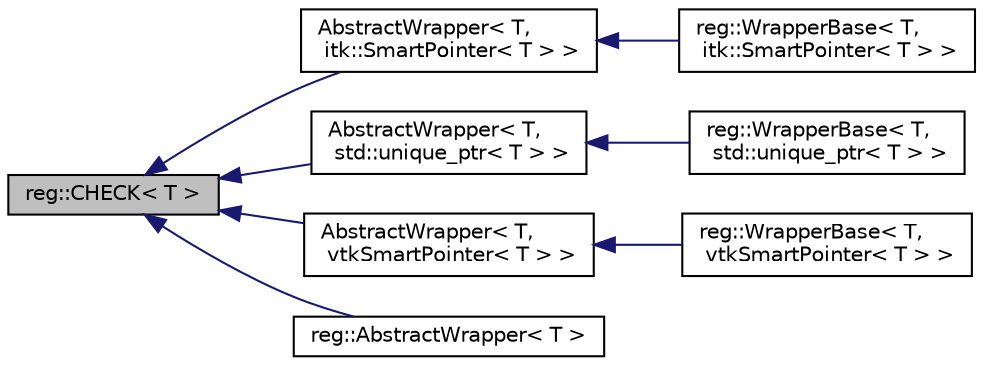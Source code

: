 digraph "reg::CHECK&lt; T &gt;"
{
  edge [fontname="Helvetica",fontsize="10",labelfontname="Helvetica",labelfontsize="10"];
  node [fontname="Helvetica",fontsize="10",shape=record];
  rankdir="LR";
  Node0 [label="reg::CHECK\< T \>",height=0.2,width=0.4,color="black", fillcolor="grey75", style="filled", fontcolor="black"];
  Node0 -> Node1 [dir="back",color="midnightblue",fontsize="10",style="solid",fontname="Helvetica"];
  Node1 [label="AbstractWrapper\< T,\l itk::SmartPointer\< T \> \>",height=0.2,width=0.4,color="black", fillcolor="white", style="filled",URL="$structreg_1_1_abstract_wrapper.html"];
  Node1 -> Node2 [dir="back",color="midnightblue",fontsize="10",style="solid",fontname="Helvetica"];
  Node2 [label="reg::WrapperBase\< T,\l itk::SmartPointer\< T \> \>",height=0.2,width=0.4,color="black", fillcolor="white", style="filled",URL="$structreg_1_1_wrapper_base_3_01_t_00_01itk_1_1_smart_pointer_3_01_t_01_4_01_4.html"];
  Node0 -> Node3 [dir="back",color="midnightblue",fontsize="10",style="solid",fontname="Helvetica"];
  Node3 [label="AbstractWrapper\< T,\l std::unique_ptr\< T \> \>",height=0.2,width=0.4,color="black", fillcolor="white", style="filled",URL="$structreg_1_1_abstract_wrapper.html"];
  Node3 -> Node4 [dir="back",color="midnightblue",fontsize="10",style="solid",fontname="Helvetica"];
  Node4 [label="reg::WrapperBase\< T,\l std::unique_ptr\< T \> \>",height=0.2,width=0.4,color="black", fillcolor="white", style="filled",URL="$structreg_1_1_wrapper_base_3_01_t_00_01std_1_1unique__ptr_3_01_t_01_4_01_4.html"];
  Node0 -> Node5 [dir="back",color="midnightblue",fontsize="10",style="solid",fontname="Helvetica"];
  Node5 [label="AbstractWrapper\< T,\l vtkSmartPointer\< T \> \>",height=0.2,width=0.4,color="black", fillcolor="white", style="filled",URL="$structreg_1_1_abstract_wrapper.html"];
  Node5 -> Node6 [dir="back",color="midnightblue",fontsize="10",style="solid",fontname="Helvetica"];
  Node6 [label="reg::WrapperBase\< T,\l vtkSmartPointer\< T \> \>",height=0.2,width=0.4,color="black", fillcolor="white", style="filled",URL="$structreg_1_1_wrapper_base_3_01_t_00_01vtk_smart_pointer_3_01_t_01_4_01_4.html"];
  Node0 -> Node7 [dir="back",color="midnightblue",fontsize="10",style="solid",fontname="Helvetica"];
  Node7 [label="reg::AbstractWrapper\< T \>",height=0.2,width=0.4,color="black", fillcolor="white", style="filled",URL="$structreg_1_1_abstract_wrapper.html",tooltip="abstract class for all Wrapper classes "];
}
